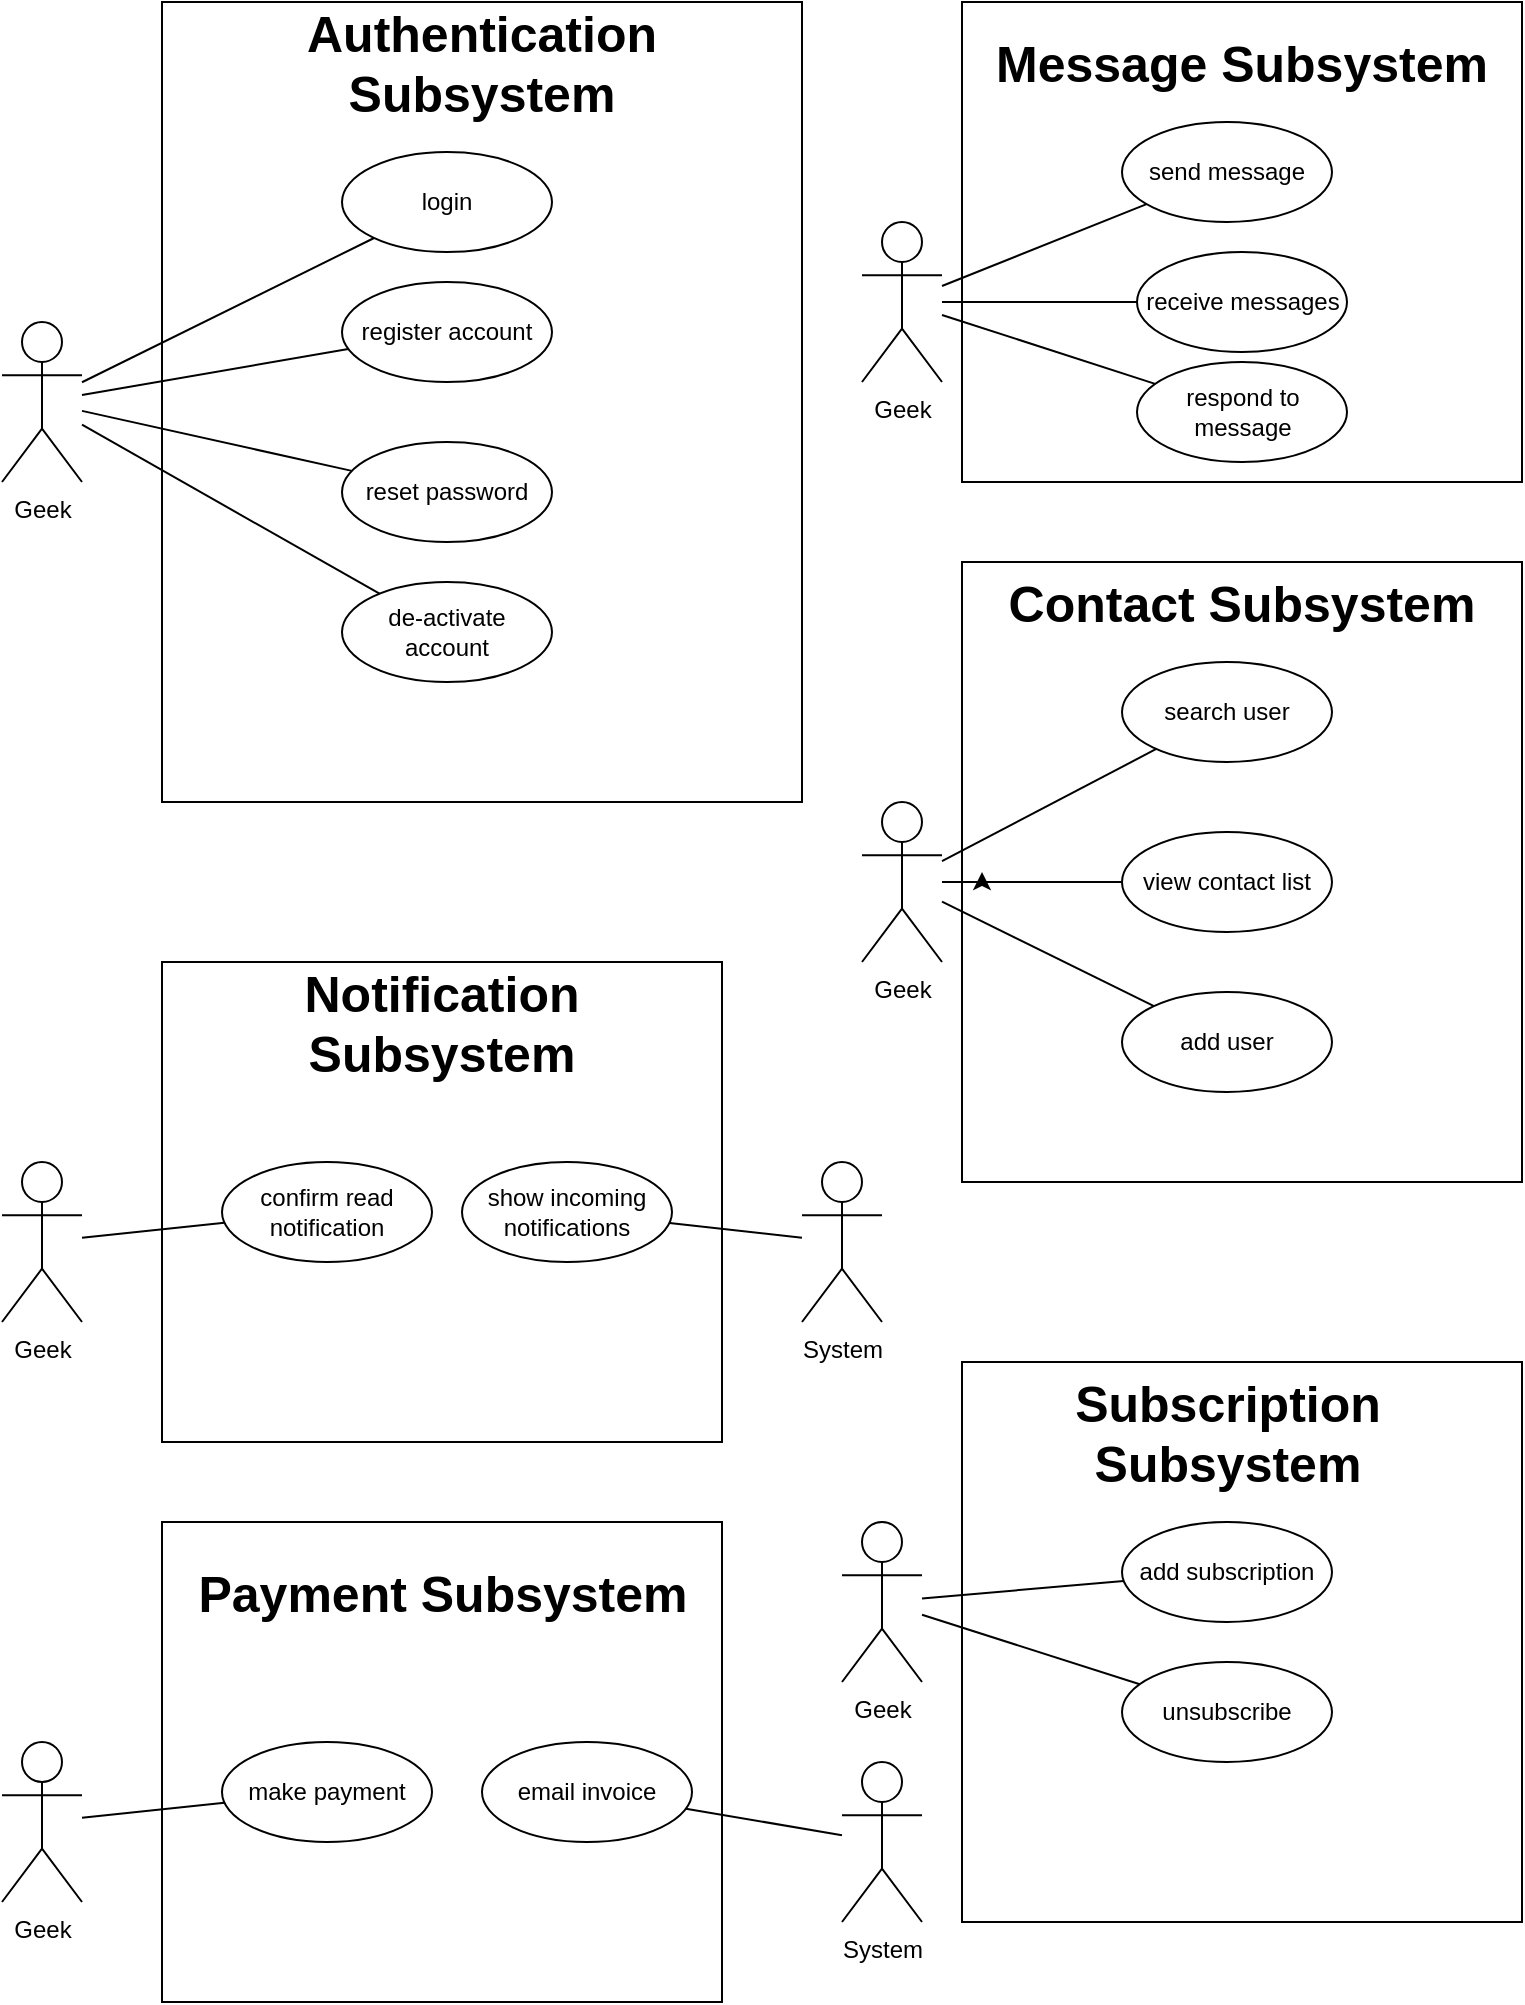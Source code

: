 <mxfile version="21.6.8" type="github">
  <diagram name="Page-1" id="BcuHtij7SmprYAdtlG73">
    <mxGraphModel dx="1054" dy="555" grid="1" gridSize="10" guides="1" tooltips="1" connect="1" arrows="1" fold="1" page="1" pageScale="1" pageWidth="827" pageHeight="1169" math="0" shadow="0">
      <root>
        <mxCell id="0" />
        <mxCell id="1" parent="0" />
        <mxCell id="sUgzBrOZ4JpD-UTKyHjk-3" value="" style="rounded=0;whiteSpace=wrap;html=1;" vertex="1" parent="1">
          <mxGeometry x="120" y="40" width="320" height="400" as="geometry" />
        </mxCell>
        <mxCell id="sUgzBrOZ4JpD-UTKyHjk-4" value="Authentication Subsystem" style="text;html=1;strokeColor=none;fillColor=none;align=center;verticalAlign=middle;whiteSpace=wrap;rounded=0;fontSize=25;fontStyle=1" vertex="1" parent="1">
          <mxGeometry x="155" y="55" width="250" height="30" as="geometry" />
        </mxCell>
        <mxCell id="sUgzBrOZ4JpD-UTKyHjk-5" value="Geek" style="shape=umlActor;verticalLabelPosition=bottom;verticalAlign=top;html=1;outlineConnect=0;" vertex="1" parent="1">
          <mxGeometry x="40" y="200" width="40" height="80" as="geometry" />
        </mxCell>
        <mxCell id="sUgzBrOZ4JpD-UTKyHjk-7" value="login" style="ellipse;whiteSpace=wrap;html=1;" vertex="1" parent="1">
          <mxGeometry x="210" y="115" width="105" height="50" as="geometry" />
        </mxCell>
        <mxCell id="sUgzBrOZ4JpD-UTKyHjk-9" value="register account" style="ellipse;whiteSpace=wrap;html=1;" vertex="1" parent="1">
          <mxGeometry x="210" y="180" width="105" height="50" as="geometry" />
        </mxCell>
        <mxCell id="sUgzBrOZ4JpD-UTKyHjk-10" value="reset password" style="ellipse;whiteSpace=wrap;html=1;" vertex="1" parent="1">
          <mxGeometry x="210" y="260" width="105" height="50" as="geometry" />
        </mxCell>
        <mxCell id="sUgzBrOZ4JpD-UTKyHjk-12" value="de-activate account" style="ellipse;whiteSpace=wrap;html=1;" vertex="1" parent="1">
          <mxGeometry x="210" y="330" width="105" height="50" as="geometry" />
        </mxCell>
        <mxCell id="sUgzBrOZ4JpD-UTKyHjk-13" value="" style="endArrow=none;html=1;rounded=0;" edge="1" parent="1" source="sUgzBrOZ4JpD-UTKyHjk-5" target="sUgzBrOZ4JpD-UTKyHjk-7">
          <mxGeometry width="50" height="50" relative="1" as="geometry">
            <mxPoint x="90" y="220" as="sourcePoint" />
            <mxPoint x="140" y="170" as="targetPoint" />
          </mxGeometry>
        </mxCell>
        <mxCell id="sUgzBrOZ4JpD-UTKyHjk-14" value="" style="endArrow=none;html=1;rounded=0;" edge="1" parent="1" source="sUgzBrOZ4JpD-UTKyHjk-5" target="sUgzBrOZ4JpD-UTKyHjk-9">
          <mxGeometry width="50" height="50" relative="1" as="geometry">
            <mxPoint x="40" y="130" as="sourcePoint" />
            <mxPoint x="90" y="80" as="targetPoint" />
          </mxGeometry>
        </mxCell>
        <mxCell id="sUgzBrOZ4JpD-UTKyHjk-15" value="" style="endArrow=none;html=1;rounded=0;" edge="1" parent="1" source="sUgzBrOZ4JpD-UTKyHjk-5" target="sUgzBrOZ4JpD-UTKyHjk-10">
          <mxGeometry width="50" height="50" relative="1" as="geometry">
            <mxPoint x="40" y="360" as="sourcePoint" />
            <mxPoint x="90" y="310" as="targetPoint" />
          </mxGeometry>
        </mxCell>
        <mxCell id="sUgzBrOZ4JpD-UTKyHjk-16" value="" style="endArrow=none;html=1;rounded=0;" edge="1" parent="1" source="sUgzBrOZ4JpD-UTKyHjk-5" target="sUgzBrOZ4JpD-UTKyHjk-12">
          <mxGeometry width="50" height="50" relative="1" as="geometry">
            <mxPoint x="50" y="380" as="sourcePoint" />
            <mxPoint x="100" y="330" as="targetPoint" />
          </mxGeometry>
        </mxCell>
        <mxCell id="sUgzBrOZ4JpD-UTKyHjk-17" value="" style="rounded=0;whiteSpace=wrap;html=1;" vertex="1" parent="1">
          <mxGeometry x="520" y="40" width="280" height="240" as="geometry" />
        </mxCell>
        <mxCell id="sUgzBrOZ4JpD-UTKyHjk-18" value="Message Subsystem" style="text;html=1;strokeColor=none;fillColor=none;align=center;verticalAlign=middle;whiteSpace=wrap;rounded=0;fontSize=25;fontStyle=1" vertex="1" parent="1">
          <mxGeometry x="535" y="55" width="250" height="30" as="geometry" />
        </mxCell>
        <mxCell id="sUgzBrOZ4JpD-UTKyHjk-19" value="Geek" style="shape=umlActor;verticalLabelPosition=bottom;verticalAlign=top;html=1;outlineConnect=0;" vertex="1" parent="1">
          <mxGeometry x="470" y="150" width="40" height="80" as="geometry" />
        </mxCell>
        <mxCell id="sUgzBrOZ4JpD-UTKyHjk-20" value="send message" style="ellipse;whiteSpace=wrap;html=1;" vertex="1" parent="1">
          <mxGeometry x="600" y="100" width="105" height="50" as="geometry" />
        </mxCell>
        <mxCell id="sUgzBrOZ4JpD-UTKyHjk-21" value="receive messages" style="ellipse;whiteSpace=wrap;html=1;" vertex="1" parent="1">
          <mxGeometry x="607.5" y="165" width="105" height="50" as="geometry" />
        </mxCell>
        <mxCell id="sUgzBrOZ4JpD-UTKyHjk-24" value="" style="endArrow=none;html=1;rounded=0;" edge="1" parent="1" source="sUgzBrOZ4JpD-UTKyHjk-19" target="sUgzBrOZ4JpD-UTKyHjk-20">
          <mxGeometry width="50" height="50" relative="1" as="geometry">
            <mxPoint x="500" y="220" as="sourcePoint" />
            <mxPoint x="550" y="170" as="targetPoint" />
          </mxGeometry>
        </mxCell>
        <mxCell id="sUgzBrOZ4JpD-UTKyHjk-25" value="" style="endArrow=none;html=1;rounded=0;" edge="1" parent="1" source="sUgzBrOZ4JpD-UTKyHjk-19" target="sUgzBrOZ4JpD-UTKyHjk-21">
          <mxGeometry width="50" height="50" relative="1" as="geometry">
            <mxPoint x="450" y="130" as="sourcePoint" />
            <mxPoint x="500" y="80" as="targetPoint" />
          </mxGeometry>
        </mxCell>
        <mxCell id="sUgzBrOZ4JpD-UTKyHjk-28" value="respond to message" style="ellipse;whiteSpace=wrap;html=1;" vertex="1" parent="1">
          <mxGeometry x="607.5" y="220" width="105" height="50" as="geometry" />
        </mxCell>
        <mxCell id="sUgzBrOZ4JpD-UTKyHjk-29" value="" style="endArrow=none;html=1;rounded=0;" edge="1" parent="1" source="sUgzBrOZ4JpD-UTKyHjk-19" target="sUgzBrOZ4JpD-UTKyHjk-28">
          <mxGeometry width="50" height="50" relative="1" as="geometry">
            <mxPoint x="530" y="380" as="sourcePoint" />
            <mxPoint x="580" y="330" as="targetPoint" />
          </mxGeometry>
        </mxCell>
        <mxCell id="sUgzBrOZ4JpD-UTKyHjk-36" value="" style="rounded=0;whiteSpace=wrap;html=1;" vertex="1" parent="1">
          <mxGeometry x="520" y="320" width="280" height="310" as="geometry" />
        </mxCell>
        <mxCell id="sUgzBrOZ4JpD-UTKyHjk-37" value="Contact Subsystem" style="text;html=1;strokeColor=none;fillColor=none;align=center;verticalAlign=middle;whiteSpace=wrap;rounded=0;fontSize=25;fontStyle=1" vertex="1" parent="1">
          <mxGeometry x="535" y="325" width="250" height="30" as="geometry" />
        </mxCell>
        <mxCell id="sUgzBrOZ4JpD-UTKyHjk-48" value="" style="edgeStyle=orthogonalEdgeStyle;rounded=0;orthogonalLoop=1;jettySize=auto;html=1;" edge="1" parent="1" source="sUgzBrOZ4JpD-UTKyHjk-38" target="sUgzBrOZ4JpD-UTKyHjk-36">
          <mxGeometry relative="1" as="geometry" />
        </mxCell>
        <mxCell id="sUgzBrOZ4JpD-UTKyHjk-38" value="Geek" style="shape=umlActor;verticalLabelPosition=bottom;verticalAlign=top;html=1;outlineConnect=0;" vertex="1" parent="1">
          <mxGeometry x="470" y="440" width="40" height="80" as="geometry" />
        </mxCell>
        <mxCell id="sUgzBrOZ4JpD-UTKyHjk-39" value="search user" style="ellipse;whiteSpace=wrap;html=1;" vertex="1" parent="1">
          <mxGeometry x="600" y="370" width="105" height="50" as="geometry" />
        </mxCell>
        <mxCell id="sUgzBrOZ4JpD-UTKyHjk-40" value="view contact list" style="ellipse;whiteSpace=wrap;html=1;" vertex="1" parent="1">
          <mxGeometry x="600" y="455" width="105" height="50" as="geometry" />
        </mxCell>
        <mxCell id="sUgzBrOZ4JpD-UTKyHjk-41" value="" style="endArrow=none;html=1;rounded=0;" edge="1" parent="1" source="sUgzBrOZ4JpD-UTKyHjk-38" target="sUgzBrOZ4JpD-UTKyHjk-39">
          <mxGeometry width="50" height="50" relative="1" as="geometry">
            <mxPoint x="490" y="490" as="sourcePoint" />
            <mxPoint x="540" y="440" as="targetPoint" />
          </mxGeometry>
        </mxCell>
        <mxCell id="sUgzBrOZ4JpD-UTKyHjk-42" value="" style="endArrow=none;html=1;rounded=0;" edge="1" parent="1" source="sUgzBrOZ4JpD-UTKyHjk-38" target="sUgzBrOZ4JpD-UTKyHjk-40">
          <mxGeometry width="50" height="50" relative="1" as="geometry">
            <mxPoint x="440" y="400" as="sourcePoint" />
            <mxPoint x="490" y="350" as="targetPoint" />
          </mxGeometry>
        </mxCell>
        <mxCell id="sUgzBrOZ4JpD-UTKyHjk-43" value="" style="endArrow=none;html=1;rounded=0;" edge="1" parent="1" source="sUgzBrOZ4JpD-UTKyHjk-38" target="sUgzBrOZ4JpD-UTKyHjk-45">
          <mxGeometry width="50" height="50" relative="1" as="geometry">
            <mxPoint x="440" y="630" as="sourcePoint" />
            <mxPoint x="584" y="563" as="targetPoint" />
          </mxGeometry>
        </mxCell>
        <mxCell id="sUgzBrOZ4JpD-UTKyHjk-45" value="add user" style="ellipse;whiteSpace=wrap;html=1;" vertex="1" parent="1">
          <mxGeometry x="600" y="535" width="105" height="50" as="geometry" />
        </mxCell>
        <mxCell id="sUgzBrOZ4JpD-UTKyHjk-50" value="" style="rounded=0;whiteSpace=wrap;html=1;" vertex="1" parent="1">
          <mxGeometry x="120" y="520" width="280" height="240" as="geometry" />
        </mxCell>
        <mxCell id="sUgzBrOZ4JpD-UTKyHjk-51" value="Notification Subsystem" style="text;html=1;strokeColor=none;fillColor=none;align=center;verticalAlign=middle;whiteSpace=wrap;rounded=0;fontSize=25;fontStyle=1" vertex="1" parent="1">
          <mxGeometry x="145" y="535" width="230" height="30" as="geometry" />
        </mxCell>
        <mxCell id="sUgzBrOZ4JpD-UTKyHjk-55" value="show incoming notifications" style="ellipse;whiteSpace=wrap;html=1;" vertex="1" parent="1">
          <mxGeometry x="270" y="620" width="105" height="50" as="geometry" />
        </mxCell>
        <mxCell id="sUgzBrOZ4JpD-UTKyHjk-56" value="System" style="shape=umlActor;verticalLabelPosition=bottom;verticalAlign=top;html=1;outlineConnect=0;" vertex="1" parent="1">
          <mxGeometry x="440" y="620" width="40" height="80" as="geometry" />
        </mxCell>
        <mxCell id="sUgzBrOZ4JpD-UTKyHjk-57" value="" style="endArrow=none;html=1;rounded=0;" edge="1" parent="1" source="sUgzBrOZ4JpD-UTKyHjk-55" target="sUgzBrOZ4JpD-UTKyHjk-56">
          <mxGeometry width="50" height="50" relative="1" as="geometry">
            <mxPoint x="270" y="750" as="sourcePoint" />
            <mxPoint x="320" y="700" as="targetPoint" />
          </mxGeometry>
        </mxCell>
        <mxCell id="sUgzBrOZ4JpD-UTKyHjk-58" value="confirm read notification" style="ellipse;whiteSpace=wrap;html=1;" vertex="1" parent="1">
          <mxGeometry x="150" y="620" width="105" height="50" as="geometry" />
        </mxCell>
        <mxCell id="sUgzBrOZ4JpD-UTKyHjk-59" value="Geek" style="shape=umlActor;verticalLabelPosition=bottom;verticalAlign=top;html=1;outlineConnect=0;" vertex="1" parent="1">
          <mxGeometry x="40" y="620" width="40" height="80" as="geometry" />
        </mxCell>
        <mxCell id="sUgzBrOZ4JpD-UTKyHjk-60" value="" style="endArrow=none;html=1;rounded=0;" edge="1" parent="1" source="sUgzBrOZ4JpD-UTKyHjk-59" target="sUgzBrOZ4JpD-UTKyHjk-58">
          <mxGeometry width="50" height="50" relative="1" as="geometry">
            <mxPoint x="20" y="600" as="sourcePoint" />
            <mxPoint x="70" y="550" as="targetPoint" />
          </mxGeometry>
        </mxCell>
        <mxCell id="sUgzBrOZ4JpD-UTKyHjk-62" value="" style="rounded=0;whiteSpace=wrap;html=1;" vertex="1" parent="1">
          <mxGeometry x="520" y="720" width="280" height="280" as="geometry" />
        </mxCell>
        <mxCell id="sUgzBrOZ4JpD-UTKyHjk-63" value="Subscription Subsystem" style="text;html=1;strokeColor=none;fillColor=none;align=center;verticalAlign=middle;whiteSpace=wrap;rounded=0;fontSize=25;fontStyle=1" vertex="1" parent="1">
          <mxGeometry x="537.5" y="740" width="230" height="30" as="geometry" />
        </mxCell>
        <mxCell id="sUgzBrOZ4JpD-UTKyHjk-65" value="add subscription" style="ellipse;whiteSpace=wrap;html=1;" vertex="1" parent="1">
          <mxGeometry x="600" y="800" width="105" height="50" as="geometry" />
        </mxCell>
        <mxCell id="sUgzBrOZ4JpD-UTKyHjk-66" value="Geek" style="shape=umlActor;verticalLabelPosition=bottom;verticalAlign=top;html=1;outlineConnect=0;" vertex="1" parent="1">
          <mxGeometry x="460" y="800" width="40" height="80" as="geometry" />
        </mxCell>
        <mxCell id="sUgzBrOZ4JpD-UTKyHjk-68" value="unsubscribe" style="ellipse;whiteSpace=wrap;html=1;" vertex="1" parent="1">
          <mxGeometry x="600" y="870" width="105" height="50" as="geometry" />
        </mxCell>
        <mxCell id="sUgzBrOZ4JpD-UTKyHjk-69" value="" style="endArrow=none;html=1;rounded=0;" edge="1" parent="1" source="sUgzBrOZ4JpD-UTKyHjk-66" target="sUgzBrOZ4JpD-UTKyHjk-65">
          <mxGeometry width="50" height="50" relative="1" as="geometry">
            <mxPoint x="570" y="890" as="sourcePoint" />
            <mxPoint x="620" y="840" as="targetPoint" />
          </mxGeometry>
        </mxCell>
        <mxCell id="sUgzBrOZ4JpD-UTKyHjk-70" value="" style="endArrow=none;html=1;rounded=0;" edge="1" parent="1" source="sUgzBrOZ4JpD-UTKyHjk-66" target="sUgzBrOZ4JpD-UTKyHjk-68">
          <mxGeometry width="50" height="50" relative="1" as="geometry">
            <mxPoint x="820" y="860" as="sourcePoint" />
            <mxPoint x="870" y="810" as="targetPoint" />
          </mxGeometry>
        </mxCell>
        <mxCell id="sUgzBrOZ4JpD-UTKyHjk-71" value="" style="rounded=0;whiteSpace=wrap;html=1;" vertex="1" parent="1">
          <mxGeometry x="120" y="800" width="280" height="240" as="geometry" />
        </mxCell>
        <mxCell id="sUgzBrOZ4JpD-UTKyHjk-72" value="Payment Subsystem" style="text;html=1;strokeColor=none;fillColor=none;align=center;verticalAlign=middle;whiteSpace=wrap;rounded=0;fontSize=25;fontStyle=1" vertex="1" parent="1">
          <mxGeometry x="127.5" y="820" width="265" height="30" as="geometry" />
        </mxCell>
        <mxCell id="sUgzBrOZ4JpD-UTKyHjk-73" value="make payment" style="ellipse;whiteSpace=wrap;html=1;" vertex="1" parent="1">
          <mxGeometry x="150" y="910" width="105" height="50" as="geometry" />
        </mxCell>
        <mxCell id="sUgzBrOZ4JpD-UTKyHjk-74" value="Geek" style="shape=umlActor;verticalLabelPosition=bottom;verticalAlign=top;html=1;outlineConnect=0;" vertex="1" parent="1">
          <mxGeometry x="40" y="910" width="40" height="80" as="geometry" />
        </mxCell>
        <mxCell id="sUgzBrOZ4JpD-UTKyHjk-76" value="" style="endArrow=none;html=1;rounded=0;" edge="1" parent="1" source="sUgzBrOZ4JpD-UTKyHjk-74" target="sUgzBrOZ4JpD-UTKyHjk-73">
          <mxGeometry width="50" height="50" relative="1" as="geometry">
            <mxPoint x="520" y="600" as="sourcePoint" />
            <mxPoint x="570" y="550" as="targetPoint" />
          </mxGeometry>
        </mxCell>
        <mxCell id="sUgzBrOZ4JpD-UTKyHjk-84" value="System" style="shape=umlActor;verticalLabelPosition=bottom;verticalAlign=top;html=1;outlineConnect=0;" vertex="1" parent="1">
          <mxGeometry x="460" y="920" width="40" height="80" as="geometry" />
        </mxCell>
        <mxCell id="sUgzBrOZ4JpD-UTKyHjk-85" value="email invoice" style="ellipse;whiteSpace=wrap;html=1;" vertex="1" parent="1">
          <mxGeometry x="280" y="910" width="105" height="50" as="geometry" />
        </mxCell>
        <mxCell id="sUgzBrOZ4JpD-UTKyHjk-86" value="" style="endArrow=none;html=1;rounded=0;" edge="1" parent="1" source="sUgzBrOZ4JpD-UTKyHjk-85" target="sUgzBrOZ4JpD-UTKyHjk-84">
          <mxGeometry width="50" height="50" relative="1" as="geometry">
            <mxPoint x="320" y="1070" as="sourcePoint" />
            <mxPoint x="370" y="1020" as="targetPoint" />
          </mxGeometry>
        </mxCell>
      </root>
    </mxGraphModel>
  </diagram>
</mxfile>
